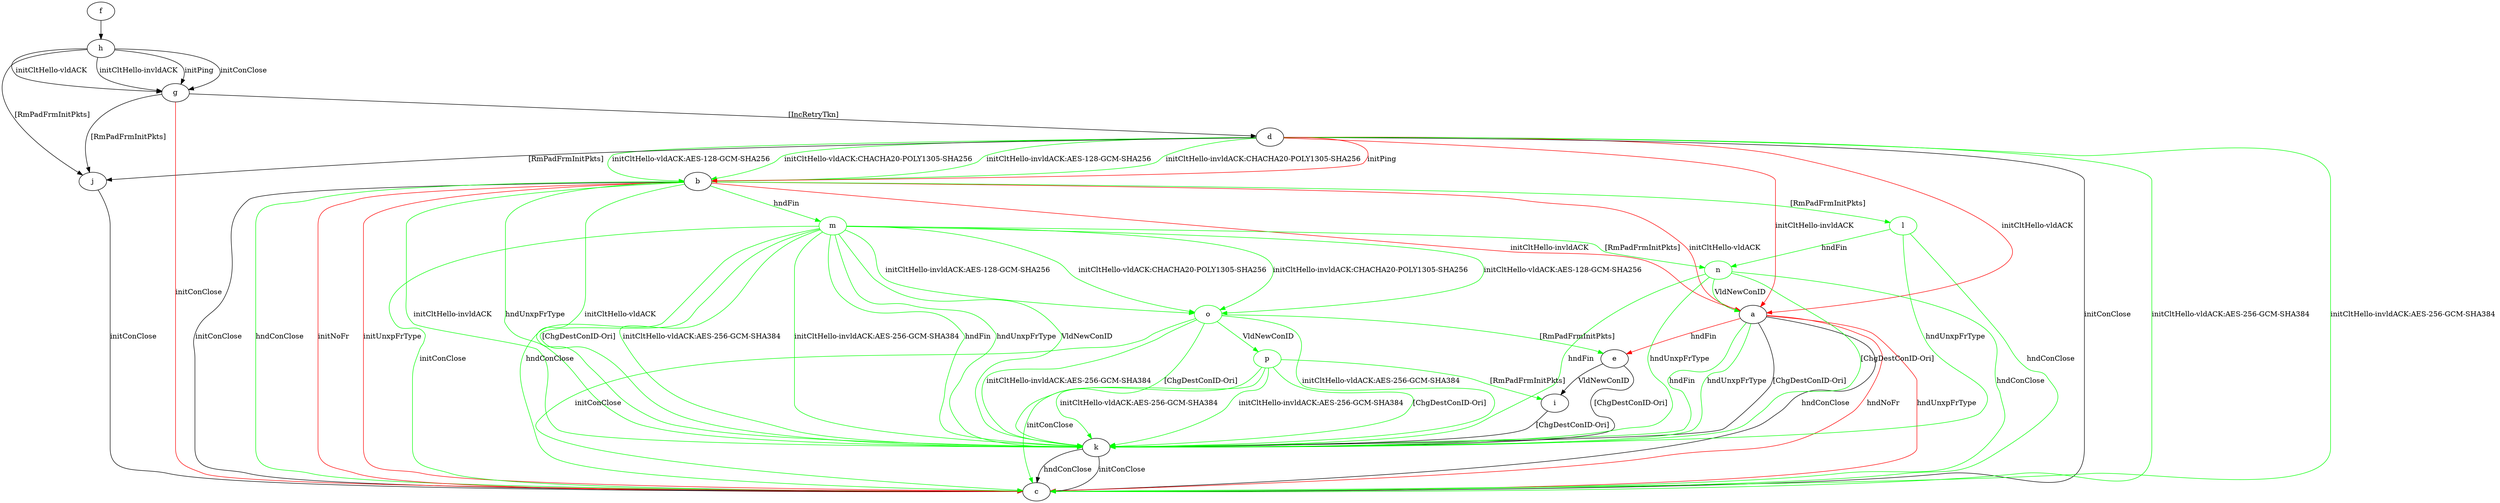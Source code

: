 digraph "" {
	a -> c	[key=0,
		label="hndConClose "];
	a -> c	[key=1,
		color=red,
		label="hndNoFr "];
	a -> c	[key=2,
		color=red,
		label="hndUnxpFrType "];
	a -> e	[key=0,
		color=red,
		label="hndFin "];
	a -> k	[key=0,
		label="[ChgDestConID-Ori] "];
	a -> k	[key=1,
		color=green,
		label="hndFin "];
	a -> k	[key=2,
		color=green,
		label="hndUnxpFrType "];
	b -> a	[key=0,
		color=red,
		label="initCltHello-vldACK "];
	b -> a	[key=1,
		color=red,
		label="initCltHello-invldACK "];
	b -> c	[key=0,
		label="initConClose "];
	b -> c	[key=1,
		color=green,
		label="hndConClose "];
	b -> c	[key=2,
		color=red,
		label="initNoFr "];
	b -> c	[key=3,
		color=red,
		label="initUnxpFrType "];
	b -> k	[key=0,
		color=green,
		label="initCltHello-vldACK "];
	b -> k	[key=1,
		color=green,
		label="initCltHello-invldACK "];
	b -> k	[key=2,
		color=green,
		label="hndUnxpFrType "];
	l	[color=green];
	b -> l	[key=0,
		color=green,
		label="[RmPadFrmInitPkts] "];
	m	[color=green];
	b -> m	[key=0,
		color=green,
		label="hndFin "];
	d -> a	[key=0,
		color=red,
		label="initCltHello-vldACK "];
	d -> a	[key=1,
		color=red,
		label="initCltHello-invldACK "];
	d -> b	[key=0,
		color=green,
		label="initCltHello-vldACK:AES-128-GCM-SHA256 "];
	d -> b	[key=1,
		color=green,
		label="initCltHello-vldACK:CHACHA20-POLY1305-SHA256 "];
	d -> b	[key=2,
		color=green,
		label="initCltHello-invldACK:AES-128-GCM-SHA256 "];
	d -> b	[key=3,
		color=green,
		label="initCltHello-invldACK:CHACHA20-POLY1305-SHA256 "];
	d -> b	[key=4,
		color=red,
		label="initPing "];
	d -> c	[key=0,
		label="initConClose "];
	d -> c	[key=1,
		color=green,
		label="initCltHello-vldACK:AES-256-GCM-SHA384 "];
	d -> c	[key=2,
		color=green,
		label="initCltHello-invldACK:AES-256-GCM-SHA384 "];
	d -> j	[key=0,
		label="[RmPadFrmInitPkts] "];
	e -> i	[key=0,
		label="VldNewConID "];
	e -> k	[key=0,
		label="[ChgDestConID-Ori] "];
	f -> h	[key=0];
	g -> c	[key=0,
		color=red,
		label="initConClose "];
	g -> d	[key=0,
		label="[IncRetryTkn] "];
	g -> j	[key=0,
		label="[RmPadFrmInitPkts] "];
	h -> g	[key=0,
		label="initPing "];
	h -> g	[key=1,
		label="initConClose "];
	h -> g	[key=2,
		label="initCltHello-vldACK "];
	h -> g	[key=3,
		label="initCltHello-invldACK "];
	h -> j	[key=0,
		label="[RmPadFrmInitPkts] "];
	i -> k	[key=0,
		label="[ChgDestConID-Ori] "];
	j -> c	[key=0,
		label="initConClose "];
	k -> c	[key=0,
		label="initConClose "];
	k -> c	[key=1,
		label="hndConClose "];
	l -> c	[key=0,
		color=green,
		label="hndConClose "];
	l -> k	[key=0,
		color=green,
		label="hndUnxpFrType "];
	n	[color=green];
	l -> n	[key=0,
		color=green,
		label="hndFin "];
	m -> c	[key=0,
		color=green,
		label="initConClose "];
	m -> c	[key=1,
		color=green,
		label="hndConClose "];
	m -> k	[key=0,
		color=green,
		label="initCltHello-vldACK:AES-256-GCM-SHA384 "];
	m -> k	[key=1,
		color=green,
		label="initCltHello-invldACK:AES-256-GCM-SHA384 "];
	m -> k	[key=2,
		color=green,
		label="hndFin "];
	m -> k	[key=3,
		color=green,
		label="hndUnxpFrType "];
	m -> k	[key=4,
		color=green,
		label="VldNewConID "];
	m -> k	[key=5,
		color=green,
		label="[ChgDestConID-Ori] "];
	m -> n	[key=0,
		color=green,
		label="[RmPadFrmInitPkts] "];
	o	[color=green];
	m -> o	[key=0,
		color=green,
		label="initCltHello-vldACK:AES-128-GCM-SHA256 "];
	m -> o	[key=1,
		color=green,
		label="initCltHello-vldACK:CHACHA20-POLY1305-SHA256 "];
	m -> o	[key=2,
		color=green,
		label="initCltHello-invldACK:AES-128-GCM-SHA256 "];
	m -> o	[key=3,
		color=green,
		label="initCltHello-invldACK:CHACHA20-POLY1305-SHA256 "];
	n -> a	[key=0,
		color=green,
		label="VldNewConID "];
	n -> c	[key=0,
		color=green,
		label="hndConClose "];
	n -> k	[key=0,
		color=green,
		label="hndFin "];
	n -> k	[key=1,
		color=green,
		label="hndUnxpFrType "];
	n -> k	[key=2,
		color=green,
		label="[ChgDestConID-Ori] "];
	o -> c	[key=0,
		color=green,
		label="initConClose "];
	o -> e	[key=0,
		color=green,
		label="[RmPadFrmInitPkts] "];
	o -> k	[key=0,
		color=green,
		label="initCltHello-vldACK:AES-256-GCM-SHA384 "];
	o -> k	[key=1,
		color=green,
		label="initCltHello-invldACK:AES-256-GCM-SHA384 "];
	o -> k	[key=2,
		color=green,
		label="[ChgDestConID-Ori] "];
	p	[color=green];
	o -> p	[key=0,
		color=green,
		label="VldNewConID "];
	p -> c	[key=0,
		color=green,
		label="initConClose "];
	p -> i	[key=0,
		color=green,
		label="[RmPadFrmInitPkts] "];
	p -> k	[key=0,
		color=green,
		label="initCltHello-vldACK:AES-256-GCM-SHA384 "];
	p -> k	[key=1,
		color=green,
		label="initCltHello-invldACK:AES-256-GCM-SHA384 "];
	p -> k	[key=2,
		color=green,
		label="[ChgDestConID-Ori] "];
}
